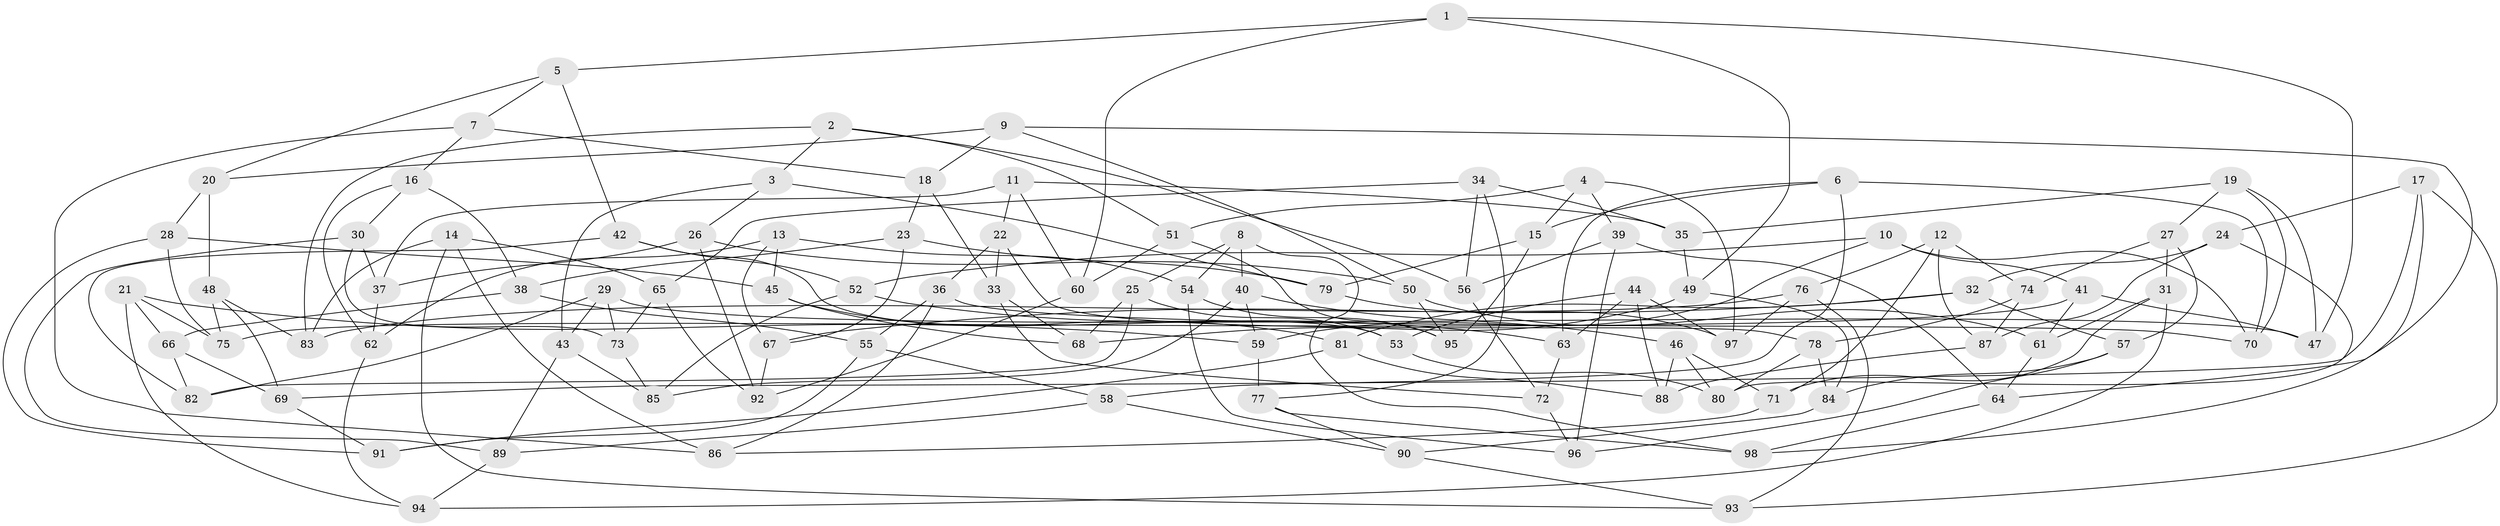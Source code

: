 // coarse degree distribution, {6: 0.5573770491803278, 4: 0.3770491803278688, 5: 0.04918032786885246, 3: 0.01639344262295082}
// Generated by graph-tools (version 1.1) at 2025/52/02/27/25 19:52:28]
// undirected, 98 vertices, 196 edges
graph export_dot {
graph [start="1"]
  node [color=gray90,style=filled];
  1;
  2;
  3;
  4;
  5;
  6;
  7;
  8;
  9;
  10;
  11;
  12;
  13;
  14;
  15;
  16;
  17;
  18;
  19;
  20;
  21;
  22;
  23;
  24;
  25;
  26;
  27;
  28;
  29;
  30;
  31;
  32;
  33;
  34;
  35;
  36;
  37;
  38;
  39;
  40;
  41;
  42;
  43;
  44;
  45;
  46;
  47;
  48;
  49;
  50;
  51;
  52;
  53;
  54;
  55;
  56;
  57;
  58;
  59;
  60;
  61;
  62;
  63;
  64;
  65;
  66;
  67;
  68;
  69;
  70;
  71;
  72;
  73;
  74;
  75;
  76;
  77;
  78;
  79;
  80;
  81;
  82;
  83;
  84;
  85;
  86;
  87;
  88;
  89;
  90;
  91;
  92;
  93;
  94;
  95;
  96;
  97;
  98;
  1 -- 49;
  1 -- 47;
  1 -- 60;
  1 -- 5;
  2 -- 56;
  2 -- 83;
  2 -- 51;
  2 -- 3;
  3 -- 26;
  3 -- 79;
  3 -- 43;
  4 -- 51;
  4 -- 97;
  4 -- 39;
  4 -- 15;
  5 -- 42;
  5 -- 7;
  5 -- 20;
  6 -- 63;
  6 -- 15;
  6 -- 58;
  6 -- 70;
  7 -- 16;
  7 -- 18;
  7 -- 86;
  8 -- 54;
  8 -- 98;
  8 -- 40;
  8 -- 25;
  9 -- 20;
  9 -- 18;
  9 -- 50;
  9 -- 64;
  10 -- 70;
  10 -- 52;
  10 -- 41;
  10 -- 59;
  11 -- 35;
  11 -- 22;
  11 -- 60;
  11 -- 37;
  12 -- 74;
  12 -- 71;
  12 -- 76;
  12 -- 87;
  13 -- 67;
  13 -- 62;
  13 -- 45;
  13 -- 54;
  14 -- 65;
  14 -- 83;
  14 -- 93;
  14 -- 86;
  15 -- 79;
  15 -- 95;
  16 -- 30;
  16 -- 62;
  16 -- 38;
  17 -- 98;
  17 -- 69;
  17 -- 24;
  17 -- 93;
  18 -- 33;
  18 -- 23;
  19 -- 35;
  19 -- 70;
  19 -- 27;
  19 -- 47;
  20 -- 48;
  20 -- 28;
  21 -- 94;
  21 -- 59;
  21 -- 66;
  21 -- 75;
  22 -- 36;
  22 -- 33;
  22 -- 78;
  23 -- 38;
  23 -- 67;
  23 -- 79;
  24 -- 32;
  24 -- 87;
  24 -- 80;
  25 -- 82;
  25 -- 68;
  25 -- 53;
  26 -- 92;
  26 -- 37;
  26 -- 50;
  27 -- 57;
  27 -- 31;
  27 -- 74;
  28 -- 45;
  28 -- 75;
  28 -- 91;
  29 -- 73;
  29 -- 43;
  29 -- 47;
  29 -- 82;
  30 -- 37;
  30 -- 73;
  30 -- 89;
  31 -- 94;
  31 -- 71;
  31 -- 61;
  32 -- 67;
  32 -- 81;
  32 -- 57;
  33 -- 68;
  33 -- 72;
  34 -- 56;
  34 -- 35;
  34 -- 77;
  34 -- 65;
  35 -- 49;
  36 -- 86;
  36 -- 55;
  36 -- 70;
  37 -- 62;
  38 -- 66;
  38 -- 55;
  39 -- 96;
  39 -- 64;
  39 -- 56;
  40 -- 46;
  40 -- 59;
  40 -- 85;
  41 -- 61;
  41 -- 47;
  41 -- 75;
  42 -- 52;
  42 -- 53;
  42 -- 82;
  43 -- 89;
  43 -- 85;
  44 -- 53;
  44 -- 97;
  44 -- 63;
  44 -- 88;
  45 -- 68;
  45 -- 81;
  46 -- 71;
  46 -- 88;
  46 -- 80;
  48 -- 75;
  48 -- 83;
  48 -- 69;
  49 -- 84;
  49 -- 68;
  50 -- 95;
  50 -- 61;
  51 -- 95;
  51 -- 60;
  52 -- 85;
  52 -- 63;
  53 -- 80;
  54 -- 95;
  54 -- 96;
  55 -- 58;
  55 -- 91;
  56 -- 72;
  57 -- 96;
  57 -- 84;
  58 -- 90;
  58 -- 89;
  59 -- 77;
  60 -- 92;
  61 -- 64;
  62 -- 94;
  63 -- 72;
  64 -- 98;
  65 -- 92;
  65 -- 73;
  66 -- 69;
  66 -- 82;
  67 -- 92;
  69 -- 91;
  71 -- 86;
  72 -- 96;
  73 -- 85;
  74 -- 78;
  74 -- 87;
  76 -- 83;
  76 -- 93;
  76 -- 97;
  77 -- 98;
  77 -- 90;
  78 -- 80;
  78 -- 84;
  79 -- 97;
  81 -- 88;
  81 -- 91;
  84 -- 90;
  87 -- 88;
  89 -- 94;
  90 -- 93;
}
